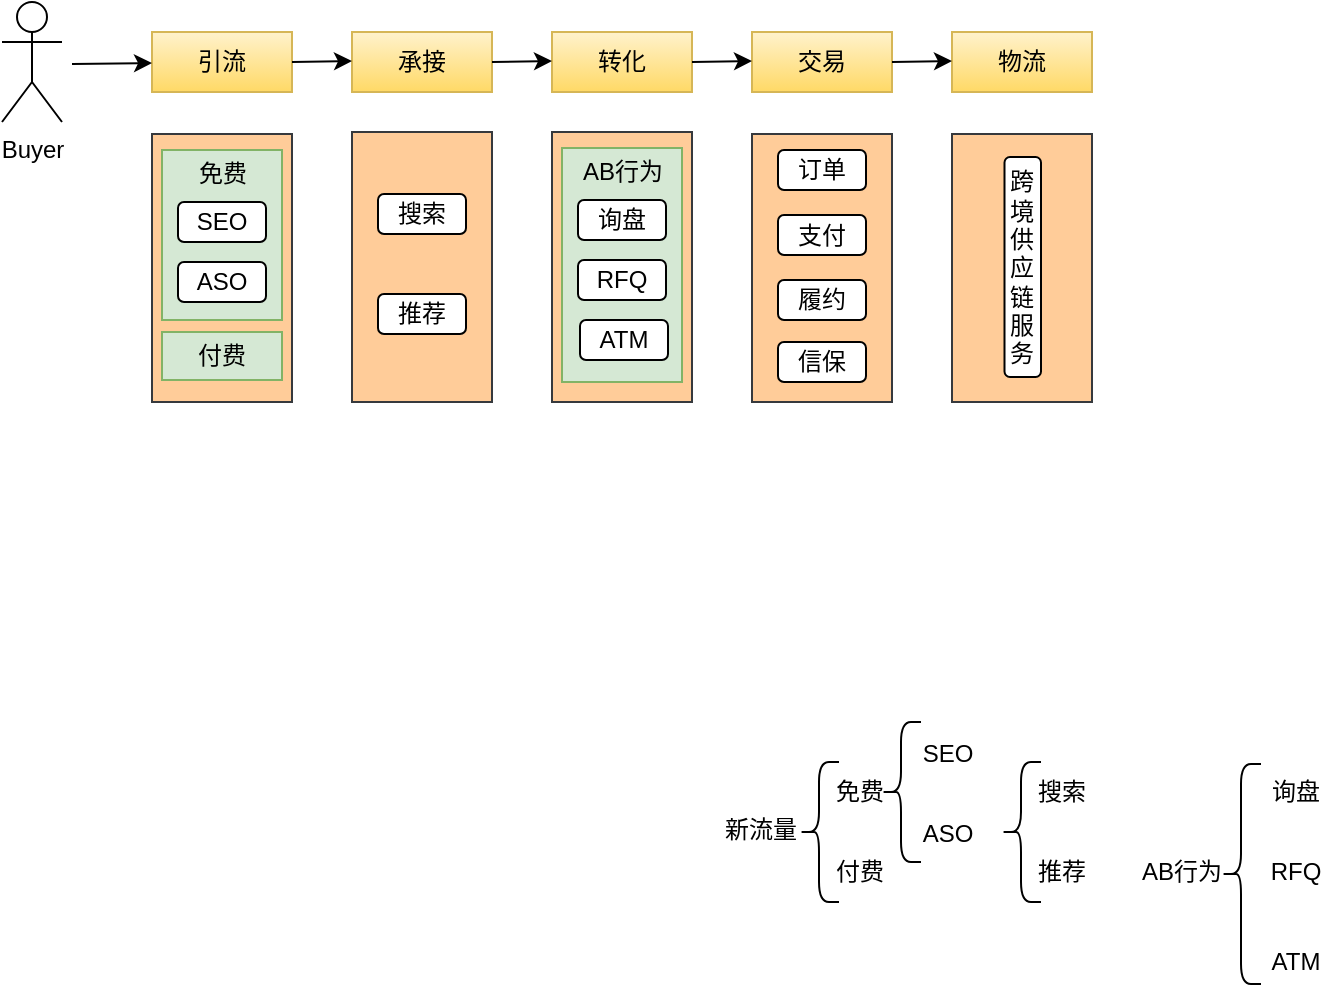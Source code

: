<mxfile version="21.6.8" type="github">
  <diagram name="第 1 页" id="PvTm4I1AzxFwjkjEgvS8">
    <mxGraphModel dx="985" dy="536" grid="1" gridSize="10" guides="1" tooltips="1" connect="1" arrows="1" fold="1" page="1" pageScale="1" pageWidth="827" pageHeight="1169" math="0" shadow="0">
      <root>
        <mxCell id="0" />
        <mxCell id="1" parent="0" />
        <mxCell id="bYVxAUrrbD4eoh2CKCbC-1" value="Buyer" style="shape=umlActor;verticalLabelPosition=bottom;verticalAlign=top;html=1;outlineConnect=0;" vertex="1" parent="1">
          <mxGeometry x="65" y="190" width="30" height="60" as="geometry" />
        </mxCell>
        <mxCell id="bYVxAUrrbD4eoh2CKCbC-4" value="引流" style="rounded=0;whiteSpace=wrap;html=1;fillColor=#fff2cc;gradientColor=#ffd966;strokeColor=#d6b656;" vertex="1" parent="1">
          <mxGeometry x="140" y="205" width="70" height="30" as="geometry" />
        </mxCell>
        <mxCell id="bYVxAUrrbD4eoh2CKCbC-5" value="承接" style="rounded=0;whiteSpace=wrap;html=1;fillColor=#fff2cc;gradientColor=#ffd966;strokeColor=#d6b656;" vertex="1" parent="1">
          <mxGeometry x="240" y="205" width="70" height="30" as="geometry" />
        </mxCell>
        <mxCell id="bYVxAUrrbD4eoh2CKCbC-6" value="转化" style="rounded=0;whiteSpace=wrap;html=1;fillColor=#fff2cc;gradientColor=#ffd966;strokeColor=#d6b656;" vertex="1" parent="1">
          <mxGeometry x="340" y="205" width="70" height="30" as="geometry" />
        </mxCell>
        <mxCell id="bYVxAUrrbD4eoh2CKCbC-7" value="交易" style="rounded=0;whiteSpace=wrap;html=1;fillColor=#fff2cc;gradientColor=#ffd966;strokeColor=#d6b656;" vertex="1" parent="1">
          <mxGeometry x="440" y="205" width="70" height="30" as="geometry" />
        </mxCell>
        <mxCell id="bYVxAUrrbD4eoh2CKCbC-8" value="物流" style="rounded=0;whiteSpace=wrap;html=1;fillColor=#fff2cc;gradientColor=#ffd966;strokeColor=#d6b656;" vertex="1" parent="1">
          <mxGeometry x="540" y="205" width="70" height="30" as="geometry" />
        </mxCell>
        <mxCell id="bYVxAUrrbD4eoh2CKCbC-9" value="" style="endArrow=classic;html=1;rounded=0;" edge="1" parent="1">
          <mxGeometry relative="1" as="geometry">
            <mxPoint x="100" y="221" as="sourcePoint" />
            <mxPoint x="140" y="220.5" as="targetPoint" />
          </mxGeometry>
        </mxCell>
        <mxCell id="bYVxAUrrbD4eoh2CKCbC-11" value="" style="endArrow=classic;html=1;rounded=0;" edge="1" parent="1">
          <mxGeometry relative="1" as="geometry">
            <mxPoint x="210" y="220" as="sourcePoint" />
            <mxPoint x="240" y="219.5" as="targetPoint" />
          </mxGeometry>
        </mxCell>
        <mxCell id="bYVxAUrrbD4eoh2CKCbC-12" value="" style="endArrow=classic;html=1;rounded=0;" edge="1" parent="1">
          <mxGeometry relative="1" as="geometry">
            <mxPoint x="310" y="220" as="sourcePoint" />
            <mxPoint x="340" y="219.5" as="targetPoint" />
          </mxGeometry>
        </mxCell>
        <mxCell id="bYVxAUrrbD4eoh2CKCbC-13" value="" style="endArrow=classic;html=1;rounded=0;" edge="1" parent="1">
          <mxGeometry relative="1" as="geometry">
            <mxPoint x="410" y="220" as="sourcePoint" />
            <mxPoint x="440" y="219.5" as="targetPoint" />
          </mxGeometry>
        </mxCell>
        <mxCell id="bYVxAUrrbD4eoh2CKCbC-14" value="" style="endArrow=classic;html=1;rounded=0;" edge="1" parent="1">
          <mxGeometry relative="1" as="geometry">
            <mxPoint x="510" y="220" as="sourcePoint" />
            <mxPoint x="540" y="219.5" as="targetPoint" />
          </mxGeometry>
        </mxCell>
        <mxCell id="bYVxAUrrbD4eoh2CKCbC-15" value="" style="shape=curlyBracket;whiteSpace=wrap;html=1;rounded=1;labelPosition=left;verticalLabelPosition=middle;align=right;verticalAlign=middle;" vertex="1" parent="1">
          <mxGeometry x="463.5" y="570" width="20" height="70" as="geometry" />
        </mxCell>
        <mxCell id="bYVxAUrrbD4eoh2CKCbC-16" value="免费" style="text;html=1;strokeColor=none;fillColor=none;align=center;verticalAlign=middle;whiteSpace=wrap;rounded=0;" vertex="1" parent="1">
          <mxGeometry x="463.5" y="570" width="60" height="30" as="geometry" />
        </mxCell>
        <mxCell id="bYVxAUrrbD4eoh2CKCbC-17" value="付费" style="text;html=1;strokeColor=none;fillColor=none;align=center;verticalAlign=middle;whiteSpace=wrap;rounded=0;" vertex="1" parent="1">
          <mxGeometry x="463.5" y="610" width="60" height="30" as="geometry" />
        </mxCell>
        <mxCell id="bYVxAUrrbD4eoh2CKCbC-18" value="新流量" style="text;html=1;strokeColor=none;fillColor=none;align=center;verticalAlign=middle;whiteSpace=wrap;rounded=0;" vertex="1" parent="1">
          <mxGeometry x="418.5" y="593" width="51" height="21" as="geometry" />
        </mxCell>
        <mxCell id="bYVxAUrrbD4eoh2CKCbC-22" value="" style="shape=curlyBracket;whiteSpace=wrap;html=1;rounded=1;labelPosition=left;verticalLabelPosition=middle;align=right;verticalAlign=middle;" vertex="1" parent="1">
          <mxGeometry x="564.5" y="570" width="20" height="70" as="geometry" />
        </mxCell>
        <mxCell id="bYVxAUrrbD4eoh2CKCbC-23" value="搜索" style="text;html=1;strokeColor=none;fillColor=none;align=center;verticalAlign=middle;whiteSpace=wrap;rounded=0;" vertex="1" parent="1">
          <mxGeometry x="564.5" y="570" width="60" height="30" as="geometry" />
        </mxCell>
        <mxCell id="bYVxAUrrbD4eoh2CKCbC-24" value="推荐" style="text;html=1;strokeColor=none;fillColor=none;align=center;verticalAlign=middle;whiteSpace=wrap;rounded=0;" vertex="1" parent="1">
          <mxGeometry x="564.5" y="610" width="60" height="30" as="geometry" />
        </mxCell>
        <mxCell id="bYVxAUrrbD4eoh2CKCbC-26" value="AB行为" style="text;html=1;strokeColor=none;fillColor=none;align=center;verticalAlign=middle;whiteSpace=wrap;rounded=0;" vertex="1" parent="1">
          <mxGeometry x="624.5" y="610" width="60" height="30" as="geometry" />
        </mxCell>
        <mxCell id="bYVxAUrrbD4eoh2CKCbC-32" value="" style="shape=curlyBracket;whiteSpace=wrap;html=1;rounded=1;labelPosition=left;verticalLabelPosition=middle;align=right;verticalAlign=middle;" vertex="1" parent="1">
          <mxGeometry x="674.5" y="571" width="20" height="110" as="geometry" />
        </mxCell>
        <mxCell id="bYVxAUrrbD4eoh2CKCbC-33" value="询盘" style="text;html=1;strokeColor=none;fillColor=none;align=center;verticalAlign=middle;whiteSpace=wrap;rounded=0;" vertex="1" parent="1">
          <mxGeometry x="691.5" y="575" width="40" height="20" as="geometry" />
        </mxCell>
        <mxCell id="bYVxAUrrbD4eoh2CKCbC-34" value="RFQ" style="text;html=1;strokeColor=none;fillColor=none;align=center;verticalAlign=middle;whiteSpace=wrap;rounded=0;" vertex="1" parent="1">
          <mxGeometry x="691.5" y="615" width="40" height="20" as="geometry" />
        </mxCell>
        <mxCell id="bYVxAUrrbD4eoh2CKCbC-35" value="ATM" style="text;html=1;strokeColor=none;fillColor=none;align=center;verticalAlign=middle;whiteSpace=wrap;rounded=0;" vertex="1" parent="1">
          <mxGeometry x="691.5" y="659" width="40" height="22" as="geometry" />
        </mxCell>
        <mxCell id="bYVxAUrrbD4eoh2CKCbC-38" value="" style="shape=curlyBracket;whiteSpace=wrap;html=1;rounded=1;labelPosition=left;verticalLabelPosition=middle;align=right;verticalAlign=middle;" vertex="1" parent="1">
          <mxGeometry x="504.5" y="550" width="20" height="70" as="geometry" />
        </mxCell>
        <mxCell id="bYVxAUrrbD4eoh2CKCbC-39" value="SEO" style="text;html=1;strokeColor=none;fillColor=none;align=center;verticalAlign=middle;whiteSpace=wrap;rounded=0;" vertex="1" parent="1">
          <mxGeometry x="517.5" y="556" width="40" height="20" as="geometry" />
        </mxCell>
        <mxCell id="bYVxAUrrbD4eoh2CKCbC-40" value="ASO" style="text;html=1;strokeColor=none;fillColor=none;align=center;verticalAlign=middle;whiteSpace=wrap;rounded=0;" vertex="1" parent="1">
          <mxGeometry x="517.5" y="596" width="40" height="20" as="geometry" />
        </mxCell>
        <mxCell id="bYVxAUrrbD4eoh2CKCbC-43" value="" style="rounded=0;whiteSpace=wrap;html=1;fillColor=#ffcc99;strokeColor=#36393d;" vertex="1" parent="1">
          <mxGeometry x="140" y="256" width="70" height="134" as="geometry" />
        </mxCell>
        <mxCell id="bYVxAUrrbD4eoh2CKCbC-44" value="" style="rounded=0;whiteSpace=wrap;html=1;fillColor=#d5e8d4;strokeColor=#82b366;" vertex="1" parent="1">
          <mxGeometry x="145" y="264" width="60" height="85" as="geometry" />
        </mxCell>
        <mxCell id="bYVxAUrrbD4eoh2CKCbC-45" value="SEO" style="rounded=1;whiteSpace=wrap;html=1;" vertex="1" parent="1">
          <mxGeometry x="153" y="290" width="44" height="20" as="geometry" />
        </mxCell>
        <mxCell id="bYVxAUrrbD4eoh2CKCbC-50" value="免费" style="text;html=1;strokeColor=none;fillColor=none;align=center;verticalAlign=middle;whiteSpace=wrap;rounded=0;" vertex="1" parent="1">
          <mxGeometry x="154" y="266" width="43" height="20" as="geometry" />
        </mxCell>
        <mxCell id="bYVxAUrrbD4eoh2CKCbC-51" value="ASO" style="rounded=1;whiteSpace=wrap;html=1;" vertex="1" parent="1">
          <mxGeometry x="153" y="320" width="44" height="20" as="geometry" />
        </mxCell>
        <mxCell id="bYVxAUrrbD4eoh2CKCbC-52" value="付费" style="rounded=0;whiteSpace=wrap;html=1;fillColor=#d5e8d4;strokeColor=#82b366;" vertex="1" parent="1">
          <mxGeometry x="145" y="355" width="60" height="24" as="geometry" />
        </mxCell>
        <mxCell id="bYVxAUrrbD4eoh2CKCbC-53" value="" style="rounded=0;whiteSpace=wrap;html=1;fillColor=#ffcc99;strokeColor=#36393d;" vertex="1" parent="1">
          <mxGeometry x="240" y="255" width="70" height="135" as="geometry" />
        </mxCell>
        <mxCell id="bYVxAUrrbD4eoh2CKCbC-54" value="搜索" style="rounded=1;whiteSpace=wrap;html=1;" vertex="1" parent="1">
          <mxGeometry x="253" y="286" width="44" height="20" as="geometry" />
        </mxCell>
        <mxCell id="bYVxAUrrbD4eoh2CKCbC-55" value="推荐" style="rounded=1;whiteSpace=wrap;html=1;" vertex="1" parent="1">
          <mxGeometry x="253" y="336" width="44" height="20" as="geometry" />
        </mxCell>
        <mxCell id="bYVxAUrrbD4eoh2CKCbC-57" value="" style="rounded=0;whiteSpace=wrap;html=1;fillColor=#ffcc99;strokeColor=#36393d;" vertex="1" parent="1">
          <mxGeometry x="340" y="255" width="70" height="135" as="geometry" />
        </mxCell>
        <mxCell id="bYVxAUrrbD4eoh2CKCbC-58" value="" style="rounded=0;whiteSpace=wrap;html=1;fillColor=#d5e8d4;strokeColor=#82b366;" vertex="1" parent="1">
          <mxGeometry x="345" y="263" width="60" height="117" as="geometry" />
        </mxCell>
        <mxCell id="bYVxAUrrbD4eoh2CKCbC-59" value="询盘" style="rounded=1;whiteSpace=wrap;html=1;" vertex="1" parent="1">
          <mxGeometry x="353" y="289" width="44" height="20" as="geometry" />
        </mxCell>
        <mxCell id="bYVxAUrrbD4eoh2CKCbC-60" value="AB行为" style="text;html=1;strokeColor=none;fillColor=none;align=center;verticalAlign=middle;whiteSpace=wrap;rounded=0;" vertex="1" parent="1">
          <mxGeometry x="354" y="265" width="43" height="20" as="geometry" />
        </mxCell>
        <mxCell id="bYVxAUrrbD4eoh2CKCbC-61" value="RFQ" style="rounded=1;whiteSpace=wrap;html=1;" vertex="1" parent="1">
          <mxGeometry x="353" y="319" width="44" height="20" as="geometry" />
        </mxCell>
        <mxCell id="bYVxAUrrbD4eoh2CKCbC-64" value="ATM" style="rounded=1;whiteSpace=wrap;html=1;" vertex="1" parent="1">
          <mxGeometry x="354" y="349" width="44" height="20" as="geometry" />
        </mxCell>
        <mxCell id="bYVxAUrrbD4eoh2CKCbC-66" value="" style="rounded=0;whiteSpace=wrap;html=1;fillColor=#ffcc99;strokeColor=#36393d;" vertex="1" parent="1">
          <mxGeometry x="440" y="256" width="70" height="134" as="geometry" />
        </mxCell>
        <mxCell id="bYVxAUrrbD4eoh2CKCbC-67" value="订单" style="rounded=1;whiteSpace=wrap;html=1;" vertex="1" parent="1">
          <mxGeometry x="453" y="264" width="44" height="20" as="geometry" />
        </mxCell>
        <mxCell id="bYVxAUrrbD4eoh2CKCbC-68" value="支付" style="rounded=1;whiteSpace=wrap;html=1;" vertex="1" parent="1">
          <mxGeometry x="453" y="296.5" width="44" height="20" as="geometry" />
        </mxCell>
        <mxCell id="bYVxAUrrbD4eoh2CKCbC-69" value="履约" style="rounded=1;whiteSpace=wrap;html=1;" vertex="1" parent="1">
          <mxGeometry x="453" y="329" width="44" height="20" as="geometry" />
        </mxCell>
        <mxCell id="bYVxAUrrbD4eoh2CKCbC-70" value="信保" style="rounded=1;whiteSpace=wrap;html=1;" vertex="1" parent="1">
          <mxGeometry x="453" y="360" width="44" height="20" as="geometry" />
        </mxCell>
        <mxCell id="bYVxAUrrbD4eoh2CKCbC-72" value="" style="rounded=0;whiteSpace=wrap;html=1;fillColor=#ffcc99;strokeColor=#36393d;" vertex="1" parent="1">
          <mxGeometry x="540" y="256" width="70" height="134" as="geometry" />
        </mxCell>
        <mxCell id="bYVxAUrrbD4eoh2CKCbC-73" value="跨境供应链服务" style="rounded=1;whiteSpace=wrap;html=1;" vertex="1" parent="1">
          <mxGeometry x="566.25" y="267.5" width="18.25" height="110" as="geometry" />
        </mxCell>
      </root>
    </mxGraphModel>
  </diagram>
</mxfile>
